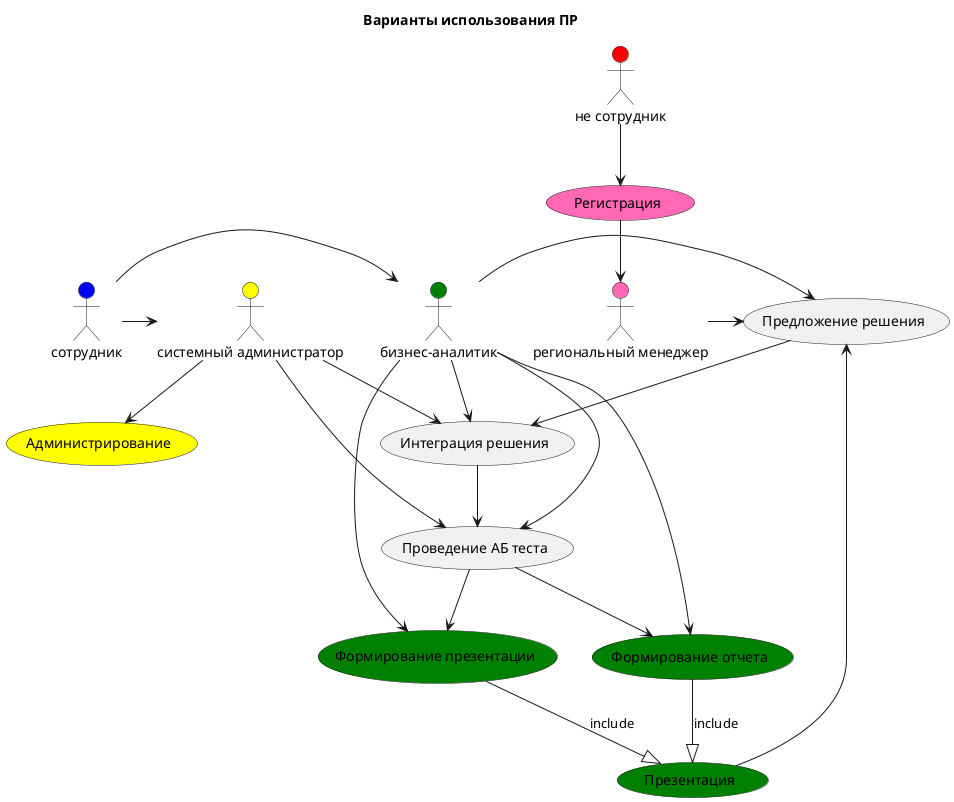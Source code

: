 @startuml
title "Варианты использования ПР"


actor "сотрудник" as in_company #blue
actor "не сотрудник" as out_company #red
actor "бизнес-аналитик" as b_analyst #green
actor "системный администратор" as s_admin #Yellow
actor "региональный менеджер" as r_manager #HotPink

usecase "Регистрация" as Registration #HotPink
usecase "Презентация" as Presentation #green
usecase "Проведение АБ теста" as AbTestPerform
usecase "Администрирование" as Administration #Yellow
usecase "Формирование отчета" as Report #green
usecase "Формирование презентации" as PrepPresentation #green
usecase "Предложение решения" as Proposition
usecase "Интеграция решения" as Integrtion


in_company -> b_analyst
in_company -> s_admin
out_company --> (Registration) 
(Registration)--> r_manager
b_analyst --> (AbTestPerform)
b_analyst --> (Report)
b_analyst --> (PrepPresentation)
(PrepPresentation) --|> (Presentation) :include
(Report) --|>  (Presentation) :include
b_analyst -> (Proposition)
r_manager -> (Proposition)
s_admin --> (AbTestPerform)
(Proposition) --> (Integrtion)
s_admin --> (Integrtion)
b_analyst --> (Integrtion)
s_admin --> (Administration)
(Presentation)-->(Proposition)
(Integrtion) --> (AbTestPerform)
(AbTestPerform) --> (PrepPresentation)
(AbTestPerform) --> (Report) 

@enduml